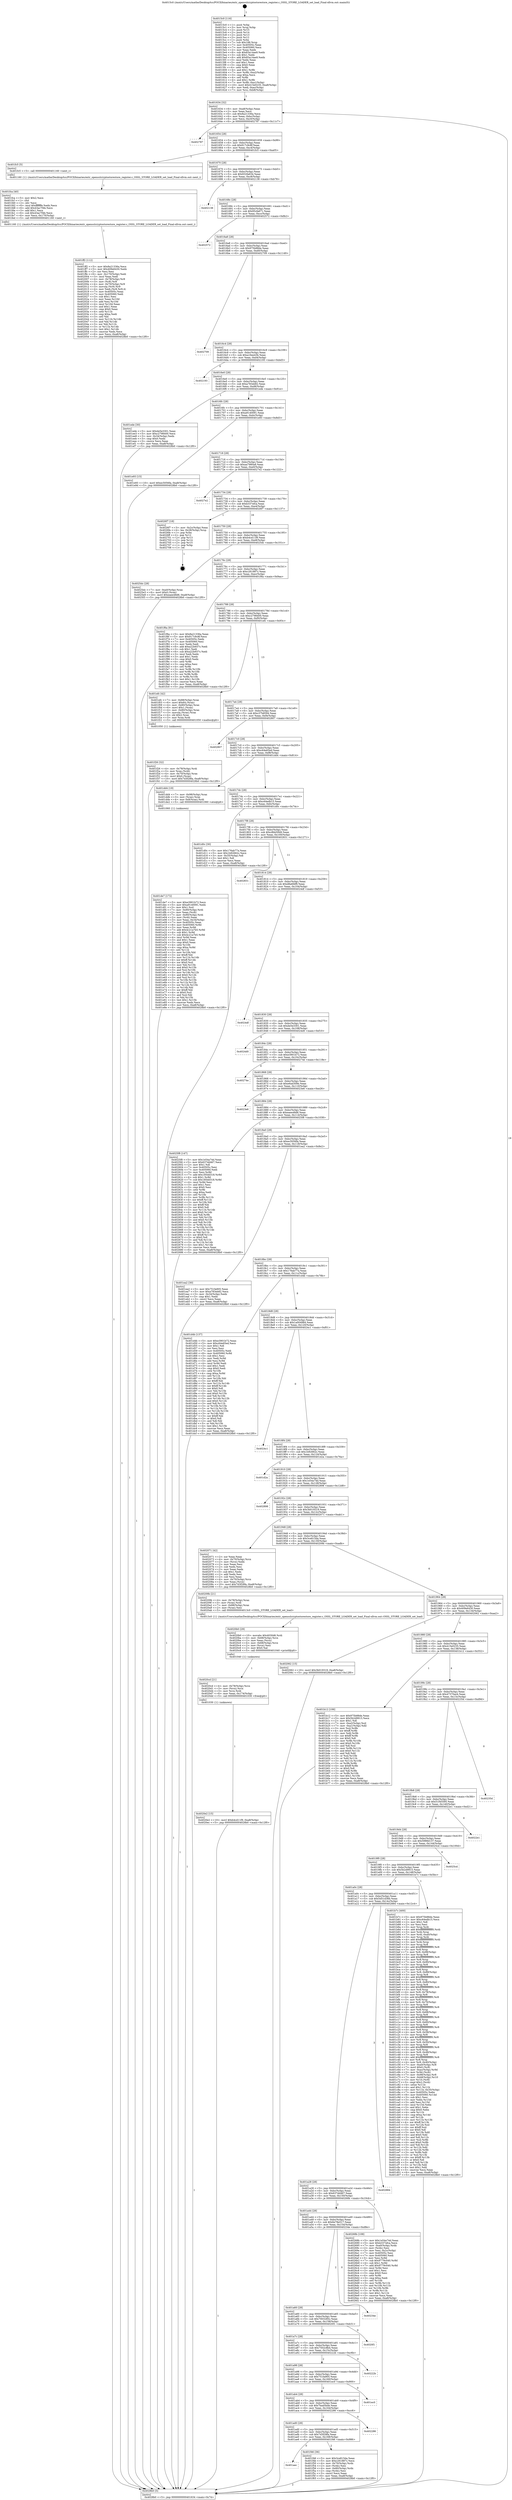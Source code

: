 digraph "0x4015c0" {
  label = "0x4015c0 (/mnt/c/Users/mathe/Desktop/tcc/POCII/binaries/extr_opensslcryptostorestore_register.c_OSSL_STORE_LOADER_set_load_Final-ollvm.out::main(0))"
  labelloc = "t"
  node[shape=record]

  Entry [label="",width=0.3,height=0.3,shape=circle,fillcolor=black,style=filled]
  "0x401634" [label="{
     0x401634 [32]\l
     | [instrs]\l
     &nbsp;&nbsp;0x401634 \<+6\>: mov -0xa8(%rbp),%eax\l
     &nbsp;&nbsp;0x40163a \<+2\>: mov %eax,%ecx\l
     &nbsp;&nbsp;0x40163c \<+6\>: sub $0x8a21336a,%ecx\l
     &nbsp;&nbsp;0x401642 \<+6\>: mov %eax,-0xbc(%rbp)\l
     &nbsp;&nbsp;0x401648 \<+6\>: mov %ecx,-0xc0(%rbp)\l
     &nbsp;&nbsp;0x40164e \<+6\>: je 0000000000402787 \<main+0x11c7\>\l
  }"]
  "0x402787" [label="{
     0x402787\l
  }", style=dashed]
  "0x401654" [label="{
     0x401654 [28]\l
     | [instrs]\l
     &nbsp;&nbsp;0x401654 \<+5\>: jmp 0000000000401659 \<main+0x99\>\l
     &nbsp;&nbsp;0x401659 \<+6\>: mov -0xbc(%rbp),%eax\l
     &nbsp;&nbsp;0x40165f \<+5\>: sub $0x917c9c8f,%eax\l
     &nbsp;&nbsp;0x401664 \<+6\>: mov %eax,-0xc4(%rbp)\l
     &nbsp;&nbsp;0x40166a \<+6\>: je 0000000000401fc5 \<main+0xa05\>\l
  }"]
  Exit [label="",width=0.3,height=0.3,shape=circle,fillcolor=black,style=filled,peripheries=2]
  "0x401fc5" [label="{
     0x401fc5 [5]\l
     | [instrs]\l
     &nbsp;&nbsp;0x401fc5 \<+5\>: call 0000000000401160 \<next_i\>\l
     | [calls]\l
     &nbsp;&nbsp;0x401160 \{1\} (/mnt/c/Users/mathe/Desktop/tcc/POCII/binaries/extr_opensslcryptostorestore_register.c_OSSL_STORE_LOADER_set_load_Final-ollvm.out::next_i)\l
  }"]
  "0x401670" [label="{
     0x401670 [28]\l
     | [instrs]\l
     &nbsp;&nbsp;0x401670 \<+5\>: jmp 0000000000401675 \<main+0xb5\>\l
     &nbsp;&nbsp;0x401675 \<+6\>: mov -0xbc(%rbp),%eax\l
     &nbsp;&nbsp;0x40167b \<+5\>: sub $0x932fa634,%eax\l
     &nbsp;&nbsp;0x401680 \<+6\>: mov %eax,-0xc8(%rbp)\l
     &nbsp;&nbsp;0x401686 \<+6\>: je 0000000000402138 \<main+0xb78\>\l
  }"]
  "0x4020e2" [label="{
     0x4020e2 [15]\l
     | [instrs]\l
     &nbsp;&nbsp;0x4020e2 \<+10\>: movl $0xb4cd11f9,-0xa8(%rbp)\l
     &nbsp;&nbsp;0x4020ec \<+5\>: jmp 00000000004028b0 \<main+0x12f0\>\l
  }"]
  "0x402138" [label="{
     0x402138\l
  }", style=dashed]
  "0x40168c" [label="{
     0x40168c [28]\l
     | [instrs]\l
     &nbsp;&nbsp;0x40168c \<+5\>: jmp 0000000000401691 \<main+0xd1\>\l
     &nbsp;&nbsp;0x401691 \<+6\>: mov -0xbc(%rbp),%eax\l
     &nbsp;&nbsp;0x401697 \<+5\>: sub $0x95cfa671,%eax\l
     &nbsp;&nbsp;0x40169c \<+6\>: mov %eax,-0xcc(%rbp)\l
     &nbsp;&nbsp;0x4016a2 \<+6\>: je 0000000000402572 \<main+0xfb2\>\l
  }"]
  "0x4020cd" [label="{
     0x4020cd [21]\l
     | [instrs]\l
     &nbsp;&nbsp;0x4020cd \<+4\>: mov -0x78(%rbp),%rcx\l
     &nbsp;&nbsp;0x4020d1 \<+3\>: mov (%rcx),%rcx\l
     &nbsp;&nbsp;0x4020d4 \<+3\>: mov %rcx,%rdi\l
     &nbsp;&nbsp;0x4020d7 \<+6\>: mov %eax,-0x174(%rbp)\l
     &nbsp;&nbsp;0x4020dd \<+5\>: call 0000000000401030 \<free@plt\>\l
     | [calls]\l
     &nbsp;&nbsp;0x401030 \{1\} (unknown)\l
  }"]
  "0x402572" [label="{
     0x402572\l
  }", style=dashed]
  "0x4016a8" [label="{
     0x4016a8 [28]\l
     | [instrs]\l
     &nbsp;&nbsp;0x4016a8 \<+5\>: jmp 00000000004016ad \<main+0xed\>\l
     &nbsp;&nbsp;0x4016ad \<+6\>: mov -0xbc(%rbp),%eax\l
     &nbsp;&nbsp;0x4016b3 \<+5\>: sub $0x975b88de,%eax\l
     &nbsp;&nbsp;0x4016b8 \<+6\>: mov %eax,-0xd0(%rbp)\l
     &nbsp;&nbsp;0x4016be \<+6\>: je 0000000000402709 \<main+0x1149\>\l
  }"]
  "0x4020b0" [label="{
     0x4020b0 [29]\l
     | [instrs]\l
     &nbsp;&nbsp;0x4020b0 \<+10\>: movabs $0x4030d6,%rdi\l
     &nbsp;&nbsp;0x4020ba \<+4\>: mov -0x68(%rbp),%rcx\l
     &nbsp;&nbsp;0x4020be \<+2\>: mov %eax,(%rcx)\l
     &nbsp;&nbsp;0x4020c0 \<+4\>: mov -0x68(%rbp),%rcx\l
     &nbsp;&nbsp;0x4020c4 \<+2\>: mov (%rcx),%esi\l
     &nbsp;&nbsp;0x4020c6 \<+2\>: mov $0x0,%al\l
     &nbsp;&nbsp;0x4020c8 \<+5\>: call 0000000000401040 \<printf@plt\>\l
     | [calls]\l
     &nbsp;&nbsp;0x401040 \{1\} (unknown)\l
  }"]
  "0x402709" [label="{
     0x402709\l
  }", style=dashed]
  "0x4016c4" [label="{
     0x4016c4 [28]\l
     | [instrs]\l
     &nbsp;&nbsp;0x4016c4 \<+5\>: jmp 00000000004016c9 \<main+0x109\>\l
     &nbsp;&nbsp;0x4016c9 \<+6\>: mov -0xbc(%rbp),%eax\l
     &nbsp;&nbsp;0x4016cf \<+5\>: sub $0xa16ee43b,%eax\l
     &nbsp;&nbsp;0x4016d4 \<+6\>: mov %eax,-0xd4(%rbp)\l
     &nbsp;&nbsp;0x4016da \<+6\>: je 0000000000402193 \<main+0xbd3\>\l
  }"]
  "0x401ff2" [label="{
     0x401ff2 [112]\l
     | [instrs]\l
     &nbsp;&nbsp;0x401ff2 \<+5\>: mov $0x8a21336a,%ecx\l
     &nbsp;&nbsp;0x401ff7 \<+5\>: mov $0x409e6430,%edx\l
     &nbsp;&nbsp;0x401ffc \<+2\>: xor %esi,%esi\l
     &nbsp;&nbsp;0x401ffe \<+6\>: mov -0x170(%rbp),%edi\l
     &nbsp;&nbsp;0x402004 \<+3\>: imul %eax,%edi\l
     &nbsp;&nbsp;0x402007 \<+4\>: mov -0x78(%rbp),%r8\l
     &nbsp;&nbsp;0x40200b \<+3\>: mov (%r8),%r8\l
     &nbsp;&nbsp;0x40200e \<+4\>: mov -0x70(%rbp),%r9\l
     &nbsp;&nbsp;0x402012 \<+3\>: movslq (%r9),%r9\l
     &nbsp;&nbsp;0x402015 \<+4\>: mov %edi,(%r8,%r9,4)\l
     &nbsp;&nbsp;0x402019 \<+7\>: mov 0x40505c,%eax\l
     &nbsp;&nbsp;0x402020 \<+7\>: mov 0x405060,%edi\l
     &nbsp;&nbsp;0x402027 \<+3\>: sub $0x1,%esi\l
     &nbsp;&nbsp;0x40202a \<+3\>: mov %eax,%r10d\l
     &nbsp;&nbsp;0x40202d \<+3\>: add %esi,%r10d\l
     &nbsp;&nbsp;0x402030 \<+4\>: imul %r10d,%eax\l
     &nbsp;&nbsp;0x402034 \<+3\>: and $0x1,%eax\l
     &nbsp;&nbsp;0x402037 \<+3\>: cmp $0x0,%eax\l
     &nbsp;&nbsp;0x40203a \<+4\>: sete %r11b\l
     &nbsp;&nbsp;0x40203e \<+3\>: cmp $0xa,%edi\l
     &nbsp;&nbsp;0x402041 \<+3\>: setl %bl\l
     &nbsp;&nbsp;0x402044 \<+3\>: mov %r11b,%r14b\l
     &nbsp;&nbsp;0x402047 \<+3\>: and %bl,%r14b\l
     &nbsp;&nbsp;0x40204a \<+3\>: xor %bl,%r11b\l
     &nbsp;&nbsp;0x40204d \<+3\>: or %r11b,%r14b\l
     &nbsp;&nbsp;0x402050 \<+4\>: test $0x1,%r14b\l
     &nbsp;&nbsp;0x402054 \<+3\>: cmovne %edx,%ecx\l
     &nbsp;&nbsp;0x402057 \<+6\>: mov %ecx,-0xa8(%rbp)\l
     &nbsp;&nbsp;0x40205d \<+5\>: jmp 00000000004028b0 \<main+0x12f0\>\l
  }"]
  "0x402193" [label="{
     0x402193\l
  }", style=dashed]
  "0x4016e0" [label="{
     0x4016e0 [28]\l
     | [instrs]\l
     &nbsp;&nbsp;0x4016e0 \<+5\>: jmp 00000000004016e5 \<main+0x125\>\l
     &nbsp;&nbsp;0x4016e5 \<+6\>: mov -0xbc(%rbp),%eax\l
     &nbsp;&nbsp;0x4016eb \<+5\>: sub $0xa783eb82,%eax\l
     &nbsp;&nbsp;0x4016f0 \<+6\>: mov %eax,-0xd8(%rbp)\l
     &nbsp;&nbsp;0x4016f6 \<+6\>: je 0000000000401ede \<main+0x91e\>\l
  }"]
  "0x401fca" [label="{
     0x401fca [40]\l
     | [instrs]\l
     &nbsp;&nbsp;0x401fca \<+5\>: mov $0x2,%ecx\l
     &nbsp;&nbsp;0x401fcf \<+1\>: cltd\l
     &nbsp;&nbsp;0x401fd0 \<+2\>: idiv %ecx\l
     &nbsp;&nbsp;0x401fd2 \<+6\>: imul $0xfffffffe,%edx,%ecx\l
     &nbsp;&nbsp;0x401fd8 \<+6\>: add $0x43ac7f4b,%ecx\l
     &nbsp;&nbsp;0x401fde \<+3\>: add $0x1,%ecx\l
     &nbsp;&nbsp;0x401fe1 \<+6\>: sub $0x43ac7f4b,%ecx\l
     &nbsp;&nbsp;0x401fe7 \<+6\>: mov %ecx,-0x170(%rbp)\l
     &nbsp;&nbsp;0x401fed \<+5\>: call 0000000000401160 \<next_i\>\l
     | [calls]\l
     &nbsp;&nbsp;0x401160 \{1\} (/mnt/c/Users/mathe/Desktop/tcc/POCII/binaries/extr_opensslcryptostorestore_register.c_OSSL_STORE_LOADER_set_load_Final-ollvm.out::next_i)\l
  }"]
  "0x401ede" [label="{
     0x401ede [30]\l
     | [instrs]\l
     &nbsp;&nbsp;0x401ede \<+5\>: mov $0xde5e3301,%eax\l
     &nbsp;&nbsp;0x401ee3 \<+5\>: mov $0xc2798400,%ecx\l
     &nbsp;&nbsp;0x401ee8 \<+3\>: mov -0x34(%rbp),%edx\l
     &nbsp;&nbsp;0x401eeb \<+3\>: cmp $0x0,%edx\l
     &nbsp;&nbsp;0x401eee \<+3\>: cmove %ecx,%eax\l
     &nbsp;&nbsp;0x401ef1 \<+6\>: mov %eax,-0xa8(%rbp)\l
     &nbsp;&nbsp;0x401ef7 \<+5\>: jmp 00000000004028b0 \<main+0x12f0\>\l
  }"]
  "0x4016fc" [label="{
     0x4016fc [28]\l
     | [instrs]\l
     &nbsp;&nbsp;0x4016fc \<+5\>: jmp 0000000000401701 \<main+0x141\>\l
     &nbsp;&nbsp;0x401701 \<+6\>: mov -0xbc(%rbp),%eax\l
     &nbsp;&nbsp;0x401707 \<+5\>: sub $0xa9140091,%eax\l
     &nbsp;&nbsp;0x40170c \<+6\>: mov %eax,-0xdc(%rbp)\l
     &nbsp;&nbsp;0x401712 \<+6\>: je 0000000000401e93 \<main+0x8d3\>\l
  }"]
  "0x401aec" [label="{
     0x401aec\l
  }", style=dashed]
  "0x401e93" [label="{
     0x401e93 [15]\l
     | [instrs]\l
     &nbsp;&nbsp;0x401e93 \<+10\>: movl $0xec5056fa,-0xa8(%rbp)\l
     &nbsp;&nbsp;0x401e9d \<+5\>: jmp 00000000004028b0 \<main+0x12f0\>\l
  }"]
  "0x401718" [label="{
     0x401718 [28]\l
     | [instrs]\l
     &nbsp;&nbsp;0x401718 \<+5\>: jmp 000000000040171d \<main+0x15d\>\l
     &nbsp;&nbsp;0x40171d \<+6\>: mov -0xbc(%rbp),%eax\l
     &nbsp;&nbsp;0x401723 \<+5\>: sub $0xaa7980a8,%eax\l
     &nbsp;&nbsp;0x401728 \<+6\>: mov %eax,-0xe0(%rbp)\l
     &nbsp;&nbsp;0x40172e \<+6\>: je 00000000004027e2 \<main+0x1222\>\l
  }"]
  "0x401f46" [label="{
     0x401f46 [36]\l
     | [instrs]\l
     &nbsp;&nbsp;0x401f46 \<+5\>: mov $0x3ce815da,%eax\l
     &nbsp;&nbsp;0x401f4b \<+5\>: mov $0xc261887c,%ecx\l
     &nbsp;&nbsp;0x401f50 \<+4\>: mov -0x70(%rbp),%rdx\l
     &nbsp;&nbsp;0x401f54 \<+2\>: mov (%rdx),%esi\l
     &nbsp;&nbsp;0x401f56 \<+4\>: mov -0x80(%rbp),%rdx\l
     &nbsp;&nbsp;0x401f5a \<+2\>: cmp (%rdx),%esi\l
     &nbsp;&nbsp;0x401f5c \<+3\>: cmovl %ecx,%eax\l
     &nbsp;&nbsp;0x401f5f \<+6\>: mov %eax,-0xa8(%rbp)\l
     &nbsp;&nbsp;0x401f65 \<+5\>: jmp 00000000004028b0 \<main+0x12f0\>\l
  }"]
  "0x4027e2" [label="{
     0x4027e2\l
  }", style=dashed]
  "0x401734" [label="{
     0x401734 [28]\l
     | [instrs]\l
     &nbsp;&nbsp;0x401734 \<+5\>: jmp 0000000000401739 \<main+0x179\>\l
     &nbsp;&nbsp;0x401739 \<+6\>: mov -0xbc(%rbp),%eax\l
     &nbsp;&nbsp;0x40173f \<+5\>: sub $0xb337efca,%eax\l
     &nbsp;&nbsp;0x401744 \<+6\>: mov %eax,-0xe4(%rbp)\l
     &nbsp;&nbsp;0x40174a \<+6\>: je 00000000004026f7 \<main+0x1137\>\l
  }"]
  "0x401ad0" [label="{
     0x401ad0 [28]\l
     | [instrs]\l
     &nbsp;&nbsp;0x401ad0 \<+5\>: jmp 0000000000401ad5 \<main+0x515\>\l
     &nbsp;&nbsp;0x401ad5 \<+6\>: mov -0xbc(%rbp),%eax\l
     &nbsp;&nbsp;0x401adb \<+5\>: sub $0x7d3f28fa,%eax\l
     &nbsp;&nbsp;0x401ae0 \<+6\>: mov %eax,-0x168(%rbp)\l
     &nbsp;&nbsp;0x401ae6 \<+6\>: je 0000000000401f46 \<main+0x986\>\l
  }"]
  "0x4026f7" [label="{
     0x4026f7 [18]\l
     | [instrs]\l
     &nbsp;&nbsp;0x4026f7 \<+3\>: mov -0x2c(%rbp),%eax\l
     &nbsp;&nbsp;0x4026fa \<+4\>: lea -0x28(%rbp),%rsp\l
     &nbsp;&nbsp;0x4026fe \<+1\>: pop %rbx\l
     &nbsp;&nbsp;0x4026ff \<+2\>: pop %r12\l
     &nbsp;&nbsp;0x402701 \<+2\>: pop %r13\l
     &nbsp;&nbsp;0x402703 \<+2\>: pop %r14\l
     &nbsp;&nbsp;0x402705 \<+2\>: pop %r15\l
     &nbsp;&nbsp;0x402707 \<+1\>: pop %rbp\l
     &nbsp;&nbsp;0x402708 \<+1\>: ret\l
  }"]
  "0x401750" [label="{
     0x401750 [28]\l
     | [instrs]\l
     &nbsp;&nbsp;0x401750 \<+5\>: jmp 0000000000401755 \<main+0x195\>\l
     &nbsp;&nbsp;0x401755 \<+6\>: mov -0xbc(%rbp),%eax\l
     &nbsp;&nbsp;0x40175b \<+5\>: sub $0xb4cd11f9,%eax\l
     &nbsp;&nbsp;0x401760 \<+6\>: mov %eax,-0xe8(%rbp)\l
     &nbsp;&nbsp;0x401766 \<+6\>: je 00000000004025dc \<main+0x101c\>\l
  }"]
  "0x402286" [label="{
     0x402286\l
  }", style=dashed]
  "0x4025dc" [label="{
     0x4025dc [28]\l
     | [instrs]\l
     &nbsp;&nbsp;0x4025dc \<+7\>: mov -0xa0(%rbp),%rax\l
     &nbsp;&nbsp;0x4025e3 \<+6\>: movl $0x0,(%rax)\l
     &nbsp;&nbsp;0x4025e9 \<+10\>: movl $0xeaee48d6,-0xa8(%rbp)\l
     &nbsp;&nbsp;0x4025f3 \<+5\>: jmp 00000000004028b0 \<main+0x12f0\>\l
  }"]
  "0x40176c" [label="{
     0x40176c [28]\l
     | [instrs]\l
     &nbsp;&nbsp;0x40176c \<+5\>: jmp 0000000000401771 \<main+0x1b1\>\l
     &nbsp;&nbsp;0x401771 \<+6\>: mov -0xbc(%rbp),%eax\l
     &nbsp;&nbsp;0x401777 \<+5\>: sub $0xc261887c,%eax\l
     &nbsp;&nbsp;0x40177c \<+6\>: mov %eax,-0xec(%rbp)\l
     &nbsp;&nbsp;0x401782 \<+6\>: je 0000000000401f6a \<main+0x9aa\>\l
  }"]
  "0x401ab4" [label="{
     0x401ab4 [28]\l
     | [instrs]\l
     &nbsp;&nbsp;0x401ab4 \<+5\>: jmp 0000000000401ab9 \<main+0x4f9\>\l
     &nbsp;&nbsp;0x401ab9 \<+6\>: mov -0xbc(%rbp),%eax\l
     &nbsp;&nbsp;0x401abf \<+5\>: sub $0x7bad5bde,%eax\l
     &nbsp;&nbsp;0x401ac4 \<+6\>: mov %eax,-0x164(%rbp)\l
     &nbsp;&nbsp;0x401aca \<+6\>: je 0000000000402286 \<main+0xcc6\>\l
  }"]
  "0x401f6a" [label="{
     0x401f6a [91]\l
     | [instrs]\l
     &nbsp;&nbsp;0x401f6a \<+5\>: mov $0x8a21336a,%eax\l
     &nbsp;&nbsp;0x401f6f \<+5\>: mov $0x917c9c8f,%ecx\l
     &nbsp;&nbsp;0x401f74 \<+7\>: mov 0x40505c,%edx\l
     &nbsp;&nbsp;0x401f7b \<+7\>: mov 0x405060,%esi\l
     &nbsp;&nbsp;0x401f82 \<+2\>: mov %edx,%edi\l
     &nbsp;&nbsp;0x401f84 \<+6\>: add $0xa22b937c,%edi\l
     &nbsp;&nbsp;0x401f8a \<+3\>: sub $0x1,%edi\l
     &nbsp;&nbsp;0x401f8d \<+6\>: sub $0xa22b937c,%edi\l
     &nbsp;&nbsp;0x401f93 \<+3\>: imul %edi,%edx\l
     &nbsp;&nbsp;0x401f96 \<+3\>: and $0x1,%edx\l
     &nbsp;&nbsp;0x401f99 \<+3\>: cmp $0x0,%edx\l
     &nbsp;&nbsp;0x401f9c \<+4\>: sete %r8b\l
     &nbsp;&nbsp;0x401fa0 \<+3\>: cmp $0xa,%esi\l
     &nbsp;&nbsp;0x401fa3 \<+4\>: setl %r9b\l
     &nbsp;&nbsp;0x401fa7 \<+3\>: mov %r8b,%r10b\l
     &nbsp;&nbsp;0x401faa \<+3\>: and %r9b,%r10b\l
     &nbsp;&nbsp;0x401fad \<+3\>: xor %r9b,%r8b\l
     &nbsp;&nbsp;0x401fb0 \<+3\>: or %r8b,%r10b\l
     &nbsp;&nbsp;0x401fb3 \<+4\>: test $0x1,%r10b\l
     &nbsp;&nbsp;0x401fb7 \<+3\>: cmovne %ecx,%eax\l
     &nbsp;&nbsp;0x401fba \<+6\>: mov %eax,-0xa8(%rbp)\l
     &nbsp;&nbsp;0x401fc0 \<+5\>: jmp 00000000004028b0 \<main+0x12f0\>\l
  }"]
  "0x401788" [label="{
     0x401788 [28]\l
     | [instrs]\l
     &nbsp;&nbsp;0x401788 \<+5\>: jmp 000000000040178d \<main+0x1cd\>\l
     &nbsp;&nbsp;0x40178d \<+6\>: mov -0xbc(%rbp),%eax\l
     &nbsp;&nbsp;0x401793 \<+5\>: sub $0xc2798400,%eax\l
     &nbsp;&nbsp;0x401798 \<+6\>: mov %eax,-0xf0(%rbp)\l
     &nbsp;&nbsp;0x40179e \<+6\>: je 0000000000401efc \<main+0x93c\>\l
  }"]
  "0x401ec0" [label="{
     0x401ec0\l
  }", style=dashed]
  "0x401efc" [label="{
     0x401efc [42]\l
     | [instrs]\l
     &nbsp;&nbsp;0x401efc \<+7\>: mov -0x88(%rbp),%rax\l
     &nbsp;&nbsp;0x401f03 \<+6\>: movl $0x64,(%rax)\l
     &nbsp;&nbsp;0x401f09 \<+4\>: mov -0x80(%rbp),%rax\l
     &nbsp;&nbsp;0x401f0d \<+6\>: movl $0x1,(%rax)\l
     &nbsp;&nbsp;0x401f13 \<+4\>: mov -0x80(%rbp),%rax\l
     &nbsp;&nbsp;0x401f17 \<+3\>: movslq (%rax),%rax\l
     &nbsp;&nbsp;0x401f1a \<+4\>: shl $0x2,%rax\l
     &nbsp;&nbsp;0x401f1e \<+3\>: mov %rax,%rdi\l
     &nbsp;&nbsp;0x401f21 \<+5\>: call 0000000000401050 \<malloc@plt\>\l
     | [calls]\l
     &nbsp;&nbsp;0x401050 \{1\} (unknown)\l
  }"]
  "0x4017a4" [label="{
     0x4017a4 [28]\l
     | [instrs]\l
     &nbsp;&nbsp;0x4017a4 \<+5\>: jmp 00000000004017a9 \<main+0x1e9\>\l
     &nbsp;&nbsp;0x4017a9 \<+6\>: mov -0xbc(%rbp),%eax\l
     &nbsp;&nbsp;0x4017af \<+5\>: sub $0xc37b8594,%eax\l
     &nbsp;&nbsp;0x4017b4 \<+6\>: mov %eax,-0xf4(%rbp)\l
     &nbsp;&nbsp;0x4017ba \<+6\>: je 0000000000402807 \<main+0x1247\>\l
  }"]
  "0x401a98" [label="{
     0x401a98 [28]\l
     | [instrs]\l
     &nbsp;&nbsp;0x401a98 \<+5\>: jmp 0000000000401a9d \<main+0x4dd\>\l
     &nbsp;&nbsp;0x401a9d \<+6\>: mov -0xbc(%rbp),%eax\l
     &nbsp;&nbsp;0x401aa3 \<+5\>: sub $0x751fa905,%eax\l
     &nbsp;&nbsp;0x401aa8 \<+6\>: mov %eax,-0x160(%rbp)\l
     &nbsp;&nbsp;0x401aae \<+6\>: je 0000000000401ec0 \<main+0x900\>\l
  }"]
  "0x402807" [label="{
     0x402807\l
  }", style=dashed]
  "0x4017c0" [label="{
     0x4017c0 [28]\l
     | [instrs]\l
     &nbsp;&nbsp;0x4017c0 \<+5\>: jmp 00000000004017c5 \<main+0x205\>\l
     &nbsp;&nbsp;0x4017c5 \<+6\>: mov -0xbc(%rbp),%eax\l
     &nbsp;&nbsp;0x4017cb \<+5\>: sub $0xc64e65ed,%eax\l
     &nbsp;&nbsp;0x4017d0 \<+6\>: mov %eax,-0xf8(%rbp)\l
     &nbsp;&nbsp;0x4017d6 \<+6\>: je 0000000000401dd4 \<main+0x814\>\l
  }"]
  "0x40222b" [label="{
     0x40222b\l
  }", style=dashed]
  "0x401dd4" [label="{
     0x401dd4 [19]\l
     | [instrs]\l
     &nbsp;&nbsp;0x401dd4 \<+7\>: mov -0x98(%rbp),%rax\l
     &nbsp;&nbsp;0x401ddb \<+3\>: mov (%rax),%rax\l
     &nbsp;&nbsp;0x401dde \<+4\>: mov 0x8(%rax),%rdi\l
     &nbsp;&nbsp;0x401de2 \<+5\>: call 0000000000401060 \<atoi@plt\>\l
     | [calls]\l
     &nbsp;&nbsp;0x401060 \{1\} (unknown)\l
  }"]
  "0x4017dc" [label="{
     0x4017dc [28]\l
     | [instrs]\l
     &nbsp;&nbsp;0x4017dc \<+5\>: jmp 00000000004017e1 \<main+0x221\>\l
     &nbsp;&nbsp;0x4017e1 \<+6\>: mov -0xbc(%rbp),%eax\l
     &nbsp;&nbsp;0x4017e7 \<+5\>: sub $0xc64edb15,%eax\l
     &nbsp;&nbsp;0x4017ec \<+6\>: mov %eax,-0xfc(%rbp)\l
     &nbsp;&nbsp;0x4017f2 \<+6\>: je 0000000000401d0c \<main+0x74c\>\l
  }"]
  "0x401a7c" [label="{
     0x401a7c [28]\l
     | [instrs]\l
     &nbsp;&nbsp;0x401a7c \<+5\>: jmp 0000000000401a81 \<main+0x4c1\>\l
     &nbsp;&nbsp;0x401a81 \<+6\>: mov -0xbc(%rbp),%eax\l
     &nbsp;&nbsp;0x401a87 \<+5\>: sub $0x7502c8b4,%eax\l
     &nbsp;&nbsp;0x401a8c \<+6\>: mov %eax,-0x15c(%rbp)\l
     &nbsp;&nbsp;0x401a92 \<+6\>: je 000000000040222b \<main+0xc6b\>\l
  }"]
  "0x401d0c" [label="{
     0x401d0c [30]\l
     | [instrs]\l
     &nbsp;&nbsp;0x401d0c \<+5\>: mov $0x176ab77a,%eax\l
     &nbsp;&nbsp;0x401d11 \<+5\>: mov $0x1b92662c,%ecx\l
     &nbsp;&nbsp;0x401d16 \<+3\>: mov -0x35(%rbp),%dl\l
     &nbsp;&nbsp;0x401d19 \<+3\>: test $0x1,%dl\l
     &nbsp;&nbsp;0x401d1c \<+3\>: cmovne %ecx,%eax\l
     &nbsp;&nbsp;0x401d1f \<+6\>: mov %eax,-0xa8(%rbp)\l
     &nbsp;&nbsp;0x401d25 \<+5\>: jmp 00000000004028b0 \<main+0x12f0\>\l
  }"]
  "0x4017f8" [label="{
     0x4017f8 [28]\l
     | [instrs]\l
     &nbsp;&nbsp;0x4017f8 \<+5\>: jmp 00000000004017fd \<main+0x23d\>\l
     &nbsp;&nbsp;0x4017fd \<+6\>: mov -0xbc(%rbp),%eax\l
     &nbsp;&nbsp;0x401803 \<+5\>: sub $0xc8bb5949,%eax\l
     &nbsp;&nbsp;0x401808 \<+6\>: mov %eax,-0x100(%rbp)\l
     &nbsp;&nbsp;0x40180e \<+6\>: je 0000000000402831 \<main+0x1271\>\l
  }"]
  "0x4020f1" [label="{
     0x4020f1\l
  }", style=dashed]
  "0x402831" [label="{
     0x402831\l
  }", style=dashed]
  "0x401814" [label="{
     0x401814 [28]\l
     | [instrs]\l
     &nbsp;&nbsp;0x401814 \<+5\>: jmp 0000000000401819 \<main+0x259\>\l
     &nbsp;&nbsp;0x401819 \<+6\>: mov -0xbc(%rbp),%eax\l
     &nbsp;&nbsp;0x40181f \<+5\>: sub $0xd8a6fdf9,%eax\l
     &nbsp;&nbsp;0x401824 \<+6\>: mov %eax,-0x104(%rbp)\l
     &nbsp;&nbsp;0x40182a \<+6\>: je 00000000004024df \<main+0xf1f\>\l
  }"]
  "0x401a60" [label="{
     0x401a60 [28]\l
     | [instrs]\l
     &nbsp;&nbsp;0x401a60 \<+5\>: jmp 0000000000401a65 \<main+0x4a5\>\l
     &nbsp;&nbsp;0x401a65 \<+6\>: mov -0xbc(%rbp),%eax\l
     &nbsp;&nbsp;0x401a6b \<+5\>: sub $0x7003285c,%eax\l
     &nbsp;&nbsp;0x401a70 \<+6\>: mov %eax,-0x158(%rbp)\l
     &nbsp;&nbsp;0x401a76 \<+6\>: je 00000000004020f1 \<main+0xb31\>\l
  }"]
  "0x4024df" [label="{
     0x4024df\l
  }", style=dashed]
  "0x401830" [label="{
     0x401830 [28]\l
     | [instrs]\l
     &nbsp;&nbsp;0x401830 \<+5\>: jmp 0000000000401835 \<main+0x275\>\l
     &nbsp;&nbsp;0x401835 \<+6\>: mov -0xbc(%rbp),%eax\l
     &nbsp;&nbsp;0x40183b \<+5\>: sub $0xde5e3301,%eax\l
     &nbsp;&nbsp;0x401840 \<+6\>: mov %eax,-0x108(%rbp)\l
     &nbsp;&nbsp;0x401846 \<+6\>: je 00000000004024d0 \<main+0xf10\>\l
  }"]
  "0x40234e" [label="{
     0x40234e\l
  }", style=dashed]
  "0x4024d0" [label="{
     0x4024d0\l
  }", style=dashed]
  "0x40184c" [label="{
     0x40184c [28]\l
     | [instrs]\l
     &nbsp;&nbsp;0x40184c \<+5\>: jmp 0000000000401851 \<main+0x291\>\l
     &nbsp;&nbsp;0x401851 \<+6\>: mov -0xbc(%rbp),%eax\l
     &nbsp;&nbsp;0x401857 \<+5\>: sub $0xe3901b72,%eax\l
     &nbsp;&nbsp;0x40185c \<+6\>: mov %eax,-0x10c(%rbp)\l
     &nbsp;&nbsp;0x401862 \<+6\>: je 000000000040274e \<main+0x118e\>\l
  }"]
  "0x401a44" [label="{
     0x401a44 [28]\l
     | [instrs]\l
     &nbsp;&nbsp;0x401a44 \<+5\>: jmp 0000000000401a49 \<main+0x489\>\l
     &nbsp;&nbsp;0x401a49 \<+6\>: mov -0xbc(%rbp),%eax\l
     &nbsp;&nbsp;0x401a4f \<+5\>: sub $0x6e78e517,%eax\l
     &nbsp;&nbsp;0x401a54 \<+6\>: mov %eax,-0x154(%rbp)\l
     &nbsp;&nbsp;0x401a5a \<+6\>: je 000000000040234e \<main+0xd8e\>\l
  }"]
  "0x40274e" [label="{
     0x40274e\l
  }", style=dashed]
  "0x401868" [label="{
     0x401868 [28]\l
     | [instrs]\l
     &nbsp;&nbsp;0x401868 \<+5\>: jmp 000000000040186d \<main+0x2ad\>\l
     &nbsp;&nbsp;0x40186d \<+6\>: mov -0xbc(%rbp),%eax\l
     &nbsp;&nbsp;0x401873 \<+5\>: sub $0xe6ad309e,%eax\l
     &nbsp;&nbsp;0x401878 \<+6\>: mov %eax,-0x110(%rbp)\l
     &nbsp;&nbsp;0x40187e \<+6\>: je 00000000004023e6 \<main+0xe26\>\l
  }"]
  "0x40268b" [label="{
     0x40268b [108]\l
     | [instrs]\l
     &nbsp;&nbsp;0x40268b \<+5\>: mov $0x1e54a74d,%eax\l
     &nbsp;&nbsp;0x402690 \<+5\>: mov $0xb337efca,%ecx\l
     &nbsp;&nbsp;0x402695 \<+7\>: mov -0xa0(%rbp),%rdx\l
     &nbsp;&nbsp;0x40269c \<+2\>: mov (%rdx),%esi\l
     &nbsp;&nbsp;0x40269e \<+3\>: mov %esi,-0x2c(%rbp)\l
     &nbsp;&nbsp;0x4026a1 \<+7\>: mov 0x40505c,%esi\l
     &nbsp;&nbsp;0x4026a8 \<+7\>: mov 0x405060,%edi\l
     &nbsp;&nbsp;0x4026af \<+3\>: mov %esi,%r8d\l
     &nbsp;&nbsp;0x4026b2 \<+7\>: sub $0x9779c040,%r8d\l
     &nbsp;&nbsp;0x4026b9 \<+4\>: sub $0x1,%r8d\l
     &nbsp;&nbsp;0x4026bd \<+7\>: add $0x9779c040,%r8d\l
     &nbsp;&nbsp;0x4026c4 \<+4\>: imul %r8d,%esi\l
     &nbsp;&nbsp;0x4026c8 \<+3\>: and $0x1,%esi\l
     &nbsp;&nbsp;0x4026cb \<+3\>: cmp $0x0,%esi\l
     &nbsp;&nbsp;0x4026ce \<+4\>: sete %r9b\l
     &nbsp;&nbsp;0x4026d2 \<+3\>: cmp $0xa,%edi\l
     &nbsp;&nbsp;0x4026d5 \<+4\>: setl %r10b\l
     &nbsp;&nbsp;0x4026d9 \<+3\>: mov %r9b,%r11b\l
     &nbsp;&nbsp;0x4026dc \<+3\>: and %r10b,%r11b\l
     &nbsp;&nbsp;0x4026df \<+3\>: xor %r10b,%r9b\l
     &nbsp;&nbsp;0x4026e2 \<+3\>: or %r9b,%r11b\l
     &nbsp;&nbsp;0x4026e5 \<+4\>: test $0x1,%r11b\l
     &nbsp;&nbsp;0x4026e9 \<+3\>: cmovne %ecx,%eax\l
     &nbsp;&nbsp;0x4026ec \<+6\>: mov %eax,-0xa8(%rbp)\l
     &nbsp;&nbsp;0x4026f2 \<+5\>: jmp 00000000004028b0 \<main+0x12f0\>\l
  }"]
  "0x4023e6" [label="{
     0x4023e6\l
  }", style=dashed]
  "0x401884" [label="{
     0x401884 [28]\l
     | [instrs]\l
     &nbsp;&nbsp;0x401884 \<+5\>: jmp 0000000000401889 \<main+0x2c9\>\l
     &nbsp;&nbsp;0x401889 \<+6\>: mov -0xbc(%rbp),%eax\l
     &nbsp;&nbsp;0x40188f \<+5\>: sub $0xeaee48d6,%eax\l
     &nbsp;&nbsp;0x401894 \<+6\>: mov %eax,-0x114(%rbp)\l
     &nbsp;&nbsp;0x40189a \<+6\>: je 00000000004025f8 \<main+0x1038\>\l
  }"]
  "0x401a28" [label="{
     0x401a28 [28]\l
     | [instrs]\l
     &nbsp;&nbsp;0x401a28 \<+5\>: jmp 0000000000401a2d \<main+0x46d\>\l
     &nbsp;&nbsp;0x401a2d \<+6\>: mov -0xbc(%rbp),%eax\l
     &nbsp;&nbsp;0x401a33 \<+5\>: sub $0x637dd467,%eax\l
     &nbsp;&nbsp;0x401a38 \<+6\>: mov %eax,-0x150(%rbp)\l
     &nbsp;&nbsp;0x401a3e \<+6\>: je 000000000040268b \<main+0x10cb\>\l
  }"]
  "0x4025f8" [label="{
     0x4025f8 [147]\l
     | [instrs]\l
     &nbsp;&nbsp;0x4025f8 \<+5\>: mov $0x1e54a74d,%eax\l
     &nbsp;&nbsp;0x4025fd \<+5\>: mov $0x637dd467,%ecx\l
     &nbsp;&nbsp;0x402602 \<+2\>: mov $0x1,%dl\l
     &nbsp;&nbsp;0x402604 \<+7\>: mov 0x40505c,%esi\l
     &nbsp;&nbsp;0x40260b \<+7\>: mov 0x405060,%edi\l
     &nbsp;&nbsp;0x402612 \<+3\>: mov %esi,%r8d\l
     &nbsp;&nbsp;0x402615 \<+7\>: add $0x185dd318,%r8d\l
     &nbsp;&nbsp;0x40261c \<+4\>: sub $0x1,%r8d\l
     &nbsp;&nbsp;0x402620 \<+7\>: sub $0x185dd318,%r8d\l
     &nbsp;&nbsp;0x402627 \<+4\>: imul %r8d,%esi\l
     &nbsp;&nbsp;0x40262b \<+3\>: and $0x1,%esi\l
     &nbsp;&nbsp;0x40262e \<+3\>: cmp $0x0,%esi\l
     &nbsp;&nbsp;0x402631 \<+4\>: sete %r9b\l
     &nbsp;&nbsp;0x402635 \<+3\>: cmp $0xa,%edi\l
     &nbsp;&nbsp;0x402638 \<+4\>: setl %r10b\l
     &nbsp;&nbsp;0x40263c \<+3\>: mov %r9b,%r11b\l
     &nbsp;&nbsp;0x40263f \<+4\>: xor $0xff,%r11b\l
     &nbsp;&nbsp;0x402643 \<+3\>: mov %r10b,%bl\l
     &nbsp;&nbsp;0x402646 \<+3\>: xor $0xff,%bl\l
     &nbsp;&nbsp;0x402649 \<+3\>: xor $0x0,%dl\l
     &nbsp;&nbsp;0x40264c \<+3\>: mov %r11b,%r14b\l
     &nbsp;&nbsp;0x40264f \<+4\>: and $0x0,%r14b\l
     &nbsp;&nbsp;0x402653 \<+3\>: and %dl,%r9b\l
     &nbsp;&nbsp;0x402656 \<+3\>: mov %bl,%r15b\l
     &nbsp;&nbsp;0x402659 \<+4\>: and $0x0,%r15b\l
     &nbsp;&nbsp;0x40265d \<+3\>: and %dl,%r10b\l
     &nbsp;&nbsp;0x402660 \<+3\>: or %r9b,%r14b\l
     &nbsp;&nbsp;0x402663 \<+3\>: or %r10b,%r15b\l
     &nbsp;&nbsp;0x402666 \<+3\>: xor %r15b,%r14b\l
     &nbsp;&nbsp;0x402669 \<+3\>: or %bl,%r11b\l
     &nbsp;&nbsp;0x40266c \<+4\>: xor $0xff,%r11b\l
     &nbsp;&nbsp;0x402670 \<+3\>: or $0x0,%dl\l
     &nbsp;&nbsp;0x402673 \<+3\>: and %dl,%r11b\l
     &nbsp;&nbsp;0x402676 \<+3\>: or %r11b,%r14b\l
     &nbsp;&nbsp;0x402679 \<+4\>: test $0x1,%r14b\l
     &nbsp;&nbsp;0x40267d \<+3\>: cmovne %ecx,%eax\l
     &nbsp;&nbsp;0x402680 \<+6\>: mov %eax,-0xa8(%rbp)\l
     &nbsp;&nbsp;0x402686 \<+5\>: jmp 00000000004028b0 \<main+0x12f0\>\l
  }"]
  "0x4018a0" [label="{
     0x4018a0 [28]\l
     | [instrs]\l
     &nbsp;&nbsp;0x4018a0 \<+5\>: jmp 00000000004018a5 \<main+0x2e5\>\l
     &nbsp;&nbsp;0x4018a5 \<+6\>: mov -0xbc(%rbp),%eax\l
     &nbsp;&nbsp;0x4018ab \<+5\>: sub $0xec5056fa,%eax\l
     &nbsp;&nbsp;0x4018b0 \<+6\>: mov %eax,-0x118(%rbp)\l
     &nbsp;&nbsp;0x4018b6 \<+6\>: je 0000000000401ea2 \<main+0x8e2\>\l
  }"]
  "0x402884" [label="{
     0x402884\l
  }", style=dashed]
  "0x401ea2" [label="{
     0x401ea2 [30]\l
     | [instrs]\l
     &nbsp;&nbsp;0x401ea2 \<+5\>: mov $0x751fa905,%eax\l
     &nbsp;&nbsp;0x401ea7 \<+5\>: mov $0xa783eb82,%ecx\l
     &nbsp;&nbsp;0x401eac \<+3\>: mov -0x34(%rbp),%edx\l
     &nbsp;&nbsp;0x401eaf \<+3\>: cmp $0x1,%edx\l
     &nbsp;&nbsp;0x401eb2 \<+3\>: cmovl %ecx,%eax\l
     &nbsp;&nbsp;0x401eb5 \<+6\>: mov %eax,-0xa8(%rbp)\l
     &nbsp;&nbsp;0x401ebb \<+5\>: jmp 00000000004028b0 \<main+0x12f0\>\l
  }"]
  "0x4018bc" [label="{
     0x4018bc [28]\l
     | [instrs]\l
     &nbsp;&nbsp;0x4018bc \<+5\>: jmp 00000000004018c1 \<main+0x301\>\l
     &nbsp;&nbsp;0x4018c1 \<+6\>: mov -0xbc(%rbp),%eax\l
     &nbsp;&nbsp;0x4018c7 \<+5\>: sub $0x176ab77a,%eax\l
     &nbsp;&nbsp;0x4018cc \<+6\>: mov %eax,-0x11c(%rbp)\l
     &nbsp;&nbsp;0x4018d2 \<+6\>: je 0000000000401d4b \<main+0x78b\>\l
  }"]
  "0x401f26" [label="{
     0x401f26 [32]\l
     | [instrs]\l
     &nbsp;&nbsp;0x401f26 \<+4\>: mov -0x78(%rbp),%rdi\l
     &nbsp;&nbsp;0x401f2a \<+3\>: mov %rax,(%rdi)\l
     &nbsp;&nbsp;0x401f2d \<+4\>: mov -0x70(%rbp),%rax\l
     &nbsp;&nbsp;0x401f31 \<+6\>: movl $0x0,(%rax)\l
     &nbsp;&nbsp;0x401f37 \<+10\>: movl $0x7d3f28fa,-0xa8(%rbp)\l
     &nbsp;&nbsp;0x401f41 \<+5\>: jmp 00000000004028b0 \<main+0x12f0\>\l
  }"]
  "0x401d4b" [label="{
     0x401d4b [137]\l
     | [instrs]\l
     &nbsp;&nbsp;0x401d4b \<+5\>: mov $0xe3901b72,%eax\l
     &nbsp;&nbsp;0x401d50 \<+5\>: mov $0xc64e65ed,%ecx\l
     &nbsp;&nbsp;0x401d55 \<+2\>: mov $0x1,%dl\l
     &nbsp;&nbsp;0x401d57 \<+2\>: xor %esi,%esi\l
     &nbsp;&nbsp;0x401d59 \<+7\>: mov 0x40505c,%edi\l
     &nbsp;&nbsp;0x401d60 \<+8\>: mov 0x405060,%r8d\l
     &nbsp;&nbsp;0x401d68 \<+3\>: sub $0x1,%esi\l
     &nbsp;&nbsp;0x401d6b \<+3\>: mov %edi,%r9d\l
     &nbsp;&nbsp;0x401d6e \<+3\>: add %esi,%r9d\l
     &nbsp;&nbsp;0x401d71 \<+4\>: imul %r9d,%edi\l
     &nbsp;&nbsp;0x401d75 \<+3\>: and $0x1,%edi\l
     &nbsp;&nbsp;0x401d78 \<+3\>: cmp $0x0,%edi\l
     &nbsp;&nbsp;0x401d7b \<+4\>: sete %r10b\l
     &nbsp;&nbsp;0x401d7f \<+4\>: cmp $0xa,%r8d\l
     &nbsp;&nbsp;0x401d83 \<+4\>: setl %r11b\l
     &nbsp;&nbsp;0x401d87 \<+3\>: mov %r10b,%bl\l
     &nbsp;&nbsp;0x401d8a \<+3\>: xor $0xff,%bl\l
     &nbsp;&nbsp;0x401d8d \<+3\>: mov %r11b,%r14b\l
     &nbsp;&nbsp;0x401d90 \<+4\>: xor $0xff,%r14b\l
     &nbsp;&nbsp;0x401d94 \<+3\>: xor $0x0,%dl\l
     &nbsp;&nbsp;0x401d97 \<+3\>: mov %bl,%r15b\l
     &nbsp;&nbsp;0x401d9a \<+4\>: and $0x0,%r15b\l
     &nbsp;&nbsp;0x401d9e \<+3\>: and %dl,%r10b\l
     &nbsp;&nbsp;0x401da1 \<+3\>: mov %r14b,%r12b\l
     &nbsp;&nbsp;0x401da4 \<+4\>: and $0x0,%r12b\l
     &nbsp;&nbsp;0x401da8 \<+3\>: and %dl,%r11b\l
     &nbsp;&nbsp;0x401dab \<+3\>: or %r10b,%r15b\l
     &nbsp;&nbsp;0x401dae \<+3\>: or %r11b,%r12b\l
     &nbsp;&nbsp;0x401db1 \<+3\>: xor %r12b,%r15b\l
     &nbsp;&nbsp;0x401db4 \<+3\>: or %r14b,%bl\l
     &nbsp;&nbsp;0x401db7 \<+3\>: xor $0xff,%bl\l
     &nbsp;&nbsp;0x401dba \<+3\>: or $0x0,%dl\l
     &nbsp;&nbsp;0x401dbd \<+2\>: and %dl,%bl\l
     &nbsp;&nbsp;0x401dbf \<+3\>: or %bl,%r15b\l
     &nbsp;&nbsp;0x401dc2 \<+4\>: test $0x1,%r15b\l
     &nbsp;&nbsp;0x401dc6 \<+3\>: cmovne %ecx,%eax\l
     &nbsp;&nbsp;0x401dc9 \<+6\>: mov %eax,-0xa8(%rbp)\l
     &nbsp;&nbsp;0x401dcf \<+5\>: jmp 00000000004028b0 \<main+0x12f0\>\l
  }"]
  "0x4018d8" [label="{
     0x4018d8 [28]\l
     | [instrs]\l
     &nbsp;&nbsp;0x4018d8 \<+5\>: jmp 00000000004018dd \<main+0x31d\>\l
     &nbsp;&nbsp;0x4018dd \<+6\>: mov -0xbc(%rbp),%eax\l
     &nbsp;&nbsp;0x4018e3 \<+5\>: sub $0x1a004984,%eax\l
     &nbsp;&nbsp;0x4018e8 \<+6\>: mov %eax,-0x120(%rbp)\l
     &nbsp;&nbsp;0x4018ee \<+6\>: je 00000000004024c1 \<main+0xf01\>\l
  }"]
  "0x401de7" [label="{
     0x401de7 [172]\l
     | [instrs]\l
     &nbsp;&nbsp;0x401de7 \<+5\>: mov $0xe3901b72,%ecx\l
     &nbsp;&nbsp;0x401dec \<+5\>: mov $0xa9140091,%edx\l
     &nbsp;&nbsp;0x401df1 \<+3\>: mov $0x1,%sil\l
     &nbsp;&nbsp;0x401df4 \<+7\>: mov -0x90(%rbp),%rdi\l
     &nbsp;&nbsp;0x401dfb \<+2\>: mov %eax,(%rdi)\l
     &nbsp;&nbsp;0x401dfd \<+7\>: mov -0x90(%rbp),%rdi\l
     &nbsp;&nbsp;0x401e04 \<+2\>: mov (%rdi),%eax\l
     &nbsp;&nbsp;0x401e06 \<+3\>: mov %eax,-0x34(%rbp)\l
     &nbsp;&nbsp;0x401e09 \<+7\>: mov 0x40505c,%eax\l
     &nbsp;&nbsp;0x401e10 \<+8\>: mov 0x405060,%r8d\l
     &nbsp;&nbsp;0x401e18 \<+3\>: mov %eax,%r9d\l
     &nbsp;&nbsp;0x401e1b \<+7\>: add $0x4c21a7b5,%r9d\l
     &nbsp;&nbsp;0x401e22 \<+4\>: sub $0x1,%r9d\l
     &nbsp;&nbsp;0x401e26 \<+7\>: sub $0x4c21a7b5,%r9d\l
     &nbsp;&nbsp;0x401e2d \<+4\>: imul %r9d,%eax\l
     &nbsp;&nbsp;0x401e31 \<+3\>: and $0x1,%eax\l
     &nbsp;&nbsp;0x401e34 \<+3\>: cmp $0x0,%eax\l
     &nbsp;&nbsp;0x401e37 \<+4\>: sete %r10b\l
     &nbsp;&nbsp;0x401e3b \<+4\>: cmp $0xa,%r8d\l
     &nbsp;&nbsp;0x401e3f \<+4\>: setl %r11b\l
     &nbsp;&nbsp;0x401e43 \<+3\>: mov %r10b,%bl\l
     &nbsp;&nbsp;0x401e46 \<+3\>: xor $0xff,%bl\l
     &nbsp;&nbsp;0x401e49 \<+3\>: mov %r11b,%r14b\l
     &nbsp;&nbsp;0x401e4c \<+4\>: xor $0xff,%r14b\l
     &nbsp;&nbsp;0x401e50 \<+4\>: xor $0x0,%sil\l
     &nbsp;&nbsp;0x401e54 \<+3\>: mov %bl,%r15b\l
     &nbsp;&nbsp;0x401e57 \<+4\>: and $0x0,%r15b\l
     &nbsp;&nbsp;0x401e5b \<+3\>: and %sil,%r10b\l
     &nbsp;&nbsp;0x401e5e \<+3\>: mov %r14b,%r12b\l
     &nbsp;&nbsp;0x401e61 \<+4\>: and $0x0,%r12b\l
     &nbsp;&nbsp;0x401e65 \<+3\>: and %sil,%r11b\l
     &nbsp;&nbsp;0x401e68 \<+3\>: or %r10b,%r15b\l
     &nbsp;&nbsp;0x401e6b \<+3\>: or %r11b,%r12b\l
     &nbsp;&nbsp;0x401e6e \<+3\>: xor %r12b,%r15b\l
     &nbsp;&nbsp;0x401e71 \<+3\>: or %r14b,%bl\l
     &nbsp;&nbsp;0x401e74 \<+3\>: xor $0xff,%bl\l
     &nbsp;&nbsp;0x401e77 \<+4\>: or $0x0,%sil\l
     &nbsp;&nbsp;0x401e7b \<+3\>: and %sil,%bl\l
     &nbsp;&nbsp;0x401e7e \<+3\>: or %bl,%r15b\l
     &nbsp;&nbsp;0x401e81 \<+4\>: test $0x1,%r15b\l
     &nbsp;&nbsp;0x401e85 \<+3\>: cmovne %edx,%ecx\l
     &nbsp;&nbsp;0x401e88 \<+6\>: mov %ecx,-0xa8(%rbp)\l
     &nbsp;&nbsp;0x401e8e \<+5\>: jmp 00000000004028b0 \<main+0x12f0\>\l
  }"]
  "0x4024c1" [label="{
     0x4024c1\l
  }", style=dashed]
  "0x4018f4" [label="{
     0x4018f4 [28]\l
     | [instrs]\l
     &nbsp;&nbsp;0x4018f4 \<+5\>: jmp 00000000004018f9 \<main+0x339\>\l
     &nbsp;&nbsp;0x4018f9 \<+6\>: mov -0xbc(%rbp),%eax\l
     &nbsp;&nbsp;0x4018ff \<+5\>: sub $0x1b92662c,%eax\l
     &nbsp;&nbsp;0x401904 \<+6\>: mov %eax,-0x124(%rbp)\l
     &nbsp;&nbsp;0x40190a \<+6\>: je 0000000000401d2a \<main+0x76a\>\l
  }"]
  "0x401a0c" [label="{
     0x401a0c [28]\l
     | [instrs]\l
     &nbsp;&nbsp;0x401a0c \<+5\>: jmp 0000000000401a11 \<main+0x451\>\l
     &nbsp;&nbsp;0x401a11 \<+6\>: mov -0xbc(%rbp),%eax\l
     &nbsp;&nbsp;0x401a17 \<+5\>: sub $0x5d51d36b,%eax\l
     &nbsp;&nbsp;0x401a1c \<+6\>: mov %eax,-0x14c(%rbp)\l
     &nbsp;&nbsp;0x401a22 \<+6\>: je 0000000000402884 \<main+0x12c4\>\l
  }"]
  "0x401d2a" [label="{
     0x401d2a\l
  }", style=dashed]
  "0x401910" [label="{
     0x401910 [28]\l
     | [instrs]\l
     &nbsp;&nbsp;0x401910 \<+5\>: jmp 0000000000401915 \<main+0x355\>\l
     &nbsp;&nbsp;0x401915 \<+6\>: mov -0xbc(%rbp),%eax\l
     &nbsp;&nbsp;0x40191b \<+5\>: sub $0x1e54a74d,%eax\l
     &nbsp;&nbsp;0x401920 \<+6\>: mov %eax,-0x128(%rbp)\l
     &nbsp;&nbsp;0x401926 \<+6\>: je 0000000000402898 \<main+0x12d8\>\l
  }"]
  "0x401b7c" [label="{
     0x401b7c [400]\l
     | [instrs]\l
     &nbsp;&nbsp;0x401b7c \<+5\>: mov $0x975b88de,%eax\l
     &nbsp;&nbsp;0x401b81 \<+5\>: mov $0xc64edb15,%ecx\l
     &nbsp;&nbsp;0x401b86 \<+2\>: mov $0x1,%dl\l
     &nbsp;&nbsp;0x401b88 \<+2\>: xor %esi,%esi\l
     &nbsp;&nbsp;0x401b8a \<+3\>: mov %rsp,%rdi\l
     &nbsp;&nbsp;0x401b8d \<+4\>: add $0xfffffffffffffff0,%rdi\l
     &nbsp;&nbsp;0x401b91 \<+3\>: mov %rdi,%rsp\l
     &nbsp;&nbsp;0x401b94 \<+7\>: mov %rdi,-0xa0(%rbp)\l
     &nbsp;&nbsp;0x401b9b \<+3\>: mov %rsp,%rdi\l
     &nbsp;&nbsp;0x401b9e \<+4\>: add $0xfffffffffffffff0,%rdi\l
     &nbsp;&nbsp;0x401ba2 \<+3\>: mov %rdi,%rsp\l
     &nbsp;&nbsp;0x401ba5 \<+3\>: mov %rsp,%r8\l
     &nbsp;&nbsp;0x401ba8 \<+4\>: add $0xfffffffffffffff0,%r8\l
     &nbsp;&nbsp;0x401bac \<+3\>: mov %r8,%rsp\l
     &nbsp;&nbsp;0x401baf \<+7\>: mov %r8,-0x98(%rbp)\l
     &nbsp;&nbsp;0x401bb6 \<+3\>: mov %rsp,%r8\l
     &nbsp;&nbsp;0x401bb9 \<+4\>: add $0xfffffffffffffff0,%r8\l
     &nbsp;&nbsp;0x401bbd \<+3\>: mov %r8,%rsp\l
     &nbsp;&nbsp;0x401bc0 \<+7\>: mov %r8,-0x90(%rbp)\l
     &nbsp;&nbsp;0x401bc7 \<+3\>: mov %rsp,%r8\l
     &nbsp;&nbsp;0x401bca \<+4\>: add $0xfffffffffffffff0,%r8\l
     &nbsp;&nbsp;0x401bce \<+3\>: mov %r8,%rsp\l
     &nbsp;&nbsp;0x401bd1 \<+7\>: mov %r8,-0x88(%rbp)\l
     &nbsp;&nbsp;0x401bd8 \<+3\>: mov %rsp,%r8\l
     &nbsp;&nbsp;0x401bdb \<+4\>: add $0xfffffffffffffff0,%r8\l
     &nbsp;&nbsp;0x401bdf \<+3\>: mov %r8,%rsp\l
     &nbsp;&nbsp;0x401be2 \<+4\>: mov %r8,-0x80(%rbp)\l
     &nbsp;&nbsp;0x401be6 \<+3\>: mov %rsp,%r8\l
     &nbsp;&nbsp;0x401be9 \<+4\>: add $0xfffffffffffffff0,%r8\l
     &nbsp;&nbsp;0x401bed \<+3\>: mov %r8,%rsp\l
     &nbsp;&nbsp;0x401bf0 \<+4\>: mov %r8,-0x78(%rbp)\l
     &nbsp;&nbsp;0x401bf4 \<+3\>: mov %rsp,%r8\l
     &nbsp;&nbsp;0x401bf7 \<+4\>: add $0xfffffffffffffff0,%r8\l
     &nbsp;&nbsp;0x401bfb \<+3\>: mov %r8,%rsp\l
     &nbsp;&nbsp;0x401bfe \<+4\>: mov %r8,-0x70(%rbp)\l
     &nbsp;&nbsp;0x401c02 \<+3\>: mov %rsp,%r8\l
     &nbsp;&nbsp;0x401c05 \<+4\>: add $0xfffffffffffffff0,%r8\l
     &nbsp;&nbsp;0x401c09 \<+3\>: mov %r8,%rsp\l
     &nbsp;&nbsp;0x401c0c \<+4\>: mov %r8,-0x68(%rbp)\l
     &nbsp;&nbsp;0x401c10 \<+3\>: mov %rsp,%r8\l
     &nbsp;&nbsp;0x401c13 \<+4\>: add $0xfffffffffffffff0,%r8\l
     &nbsp;&nbsp;0x401c17 \<+3\>: mov %r8,%rsp\l
     &nbsp;&nbsp;0x401c1a \<+4\>: mov %r8,-0x60(%rbp)\l
     &nbsp;&nbsp;0x401c1e \<+3\>: mov %rsp,%r8\l
     &nbsp;&nbsp;0x401c21 \<+4\>: add $0xfffffffffffffff0,%r8\l
     &nbsp;&nbsp;0x401c25 \<+3\>: mov %r8,%rsp\l
     &nbsp;&nbsp;0x401c28 \<+4\>: mov %r8,-0x58(%rbp)\l
     &nbsp;&nbsp;0x401c2c \<+3\>: mov %rsp,%r8\l
     &nbsp;&nbsp;0x401c2f \<+4\>: add $0xfffffffffffffff0,%r8\l
     &nbsp;&nbsp;0x401c33 \<+3\>: mov %r8,%rsp\l
     &nbsp;&nbsp;0x401c36 \<+4\>: mov %r8,-0x50(%rbp)\l
     &nbsp;&nbsp;0x401c3a \<+3\>: mov %rsp,%r8\l
     &nbsp;&nbsp;0x401c3d \<+4\>: add $0xfffffffffffffff0,%r8\l
     &nbsp;&nbsp;0x401c41 \<+3\>: mov %r8,%rsp\l
     &nbsp;&nbsp;0x401c44 \<+4\>: mov %r8,-0x48(%rbp)\l
     &nbsp;&nbsp;0x401c48 \<+3\>: mov %rsp,%r8\l
     &nbsp;&nbsp;0x401c4b \<+4\>: add $0xfffffffffffffff0,%r8\l
     &nbsp;&nbsp;0x401c4f \<+3\>: mov %r8,%rsp\l
     &nbsp;&nbsp;0x401c52 \<+4\>: mov %r8,-0x40(%rbp)\l
     &nbsp;&nbsp;0x401c56 \<+7\>: mov -0xa0(%rbp),%r8\l
     &nbsp;&nbsp;0x401c5d \<+7\>: movl $0x0,(%r8)\l
     &nbsp;&nbsp;0x401c64 \<+7\>: mov -0xac(%rbp),%r9d\l
     &nbsp;&nbsp;0x401c6b \<+3\>: mov %r9d,(%rdi)\l
     &nbsp;&nbsp;0x401c6e \<+7\>: mov -0x98(%rbp),%r8\l
     &nbsp;&nbsp;0x401c75 \<+7\>: mov -0xb8(%rbp),%r10\l
     &nbsp;&nbsp;0x401c7c \<+3\>: mov %r10,(%r8)\l
     &nbsp;&nbsp;0x401c7f \<+3\>: cmpl $0x2,(%rdi)\l
     &nbsp;&nbsp;0x401c82 \<+4\>: setne %r11b\l
     &nbsp;&nbsp;0x401c86 \<+4\>: and $0x1,%r11b\l
     &nbsp;&nbsp;0x401c8a \<+4\>: mov %r11b,-0x35(%rbp)\l
     &nbsp;&nbsp;0x401c8e \<+7\>: mov 0x40505c,%ebx\l
     &nbsp;&nbsp;0x401c95 \<+8\>: mov 0x405060,%r14d\l
     &nbsp;&nbsp;0x401c9d \<+3\>: sub $0x1,%esi\l
     &nbsp;&nbsp;0x401ca0 \<+3\>: mov %ebx,%r15d\l
     &nbsp;&nbsp;0x401ca3 \<+3\>: add %esi,%r15d\l
     &nbsp;&nbsp;0x401ca6 \<+4\>: imul %r15d,%ebx\l
     &nbsp;&nbsp;0x401caa \<+3\>: and $0x1,%ebx\l
     &nbsp;&nbsp;0x401cad \<+3\>: cmp $0x0,%ebx\l
     &nbsp;&nbsp;0x401cb0 \<+4\>: sete %r11b\l
     &nbsp;&nbsp;0x401cb4 \<+4\>: cmp $0xa,%r14d\l
     &nbsp;&nbsp;0x401cb8 \<+4\>: setl %r12b\l
     &nbsp;&nbsp;0x401cbc \<+3\>: mov %r11b,%r13b\l
     &nbsp;&nbsp;0x401cbf \<+4\>: xor $0xff,%r13b\l
     &nbsp;&nbsp;0x401cc3 \<+3\>: mov %r12b,%sil\l
     &nbsp;&nbsp;0x401cc6 \<+4\>: xor $0xff,%sil\l
     &nbsp;&nbsp;0x401cca \<+3\>: xor $0x0,%dl\l
     &nbsp;&nbsp;0x401ccd \<+3\>: mov %r13b,%dil\l
     &nbsp;&nbsp;0x401cd0 \<+4\>: and $0x0,%dil\l
     &nbsp;&nbsp;0x401cd4 \<+3\>: and %dl,%r11b\l
     &nbsp;&nbsp;0x401cd7 \<+3\>: mov %sil,%r8b\l
     &nbsp;&nbsp;0x401cda \<+4\>: and $0x0,%r8b\l
     &nbsp;&nbsp;0x401cde \<+3\>: and %dl,%r12b\l
     &nbsp;&nbsp;0x401ce1 \<+3\>: or %r11b,%dil\l
     &nbsp;&nbsp;0x401ce4 \<+3\>: or %r12b,%r8b\l
     &nbsp;&nbsp;0x401ce7 \<+3\>: xor %r8b,%dil\l
     &nbsp;&nbsp;0x401cea \<+3\>: or %sil,%r13b\l
     &nbsp;&nbsp;0x401ced \<+4\>: xor $0xff,%r13b\l
     &nbsp;&nbsp;0x401cf1 \<+3\>: or $0x0,%dl\l
     &nbsp;&nbsp;0x401cf4 \<+3\>: and %dl,%r13b\l
     &nbsp;&nbsp;0x401cf7 \<+3\>: or %r13b,%dil\l
     &nbsp;&nbsp;0x401cfa \<+4\>: test $0x1,%dil\l
     &nbsp;&nbsp;0x401cfe \<+3\>: cmovne %ecx,%eax\l
     &nbsp;&nbsp;0x401d01 \<+6\>: mov %eax,-0xa8(%rbp)\l
     &nbsp;&nbsp;0x401d07 \<+5\>: jmp 00000000004028b0 \<main+0x12f0\>\l
  }"]
  "0x402898" [label="{
     0x402898\l
  }", style=dashed]
  "0x40192c" [label="{
     0x40192c [28]\l
     | [instrs]\l
     &nbsp;&nbsp;0x40192c \<+5\>: jmp 0000000000401931 \<main+0x371\>\l
     &nbsp;&nbsp;0x401931 \<+6\>: mov -0xbc(%rbp),%eax\l
     &nbsp;&nbsp;0x401937 \<+5\>: sub $0x3b019319,%eax\l
     &nbsp;&nbsp;0x40193c \<+6\>: mov %eax,-0x12c(%rbp)\l
     &nbsp;&nbsp;0x401942 \<+6\>: je 0000000000402071 \<main+0xab1\>\l
  }"]
  "0x4019f0" [label="{
     0x4019f0 [28]\l
     | [instrs]\l
     &nbsp;&nbsp;0x4019f0 \<+5\>: jmp 00000000004019f5 \<main+0x435\>\l
     &nbsp;&nbsp;0x4019f5 \<+6\>: mov -0xbc(%rbp),%eax\l
     &nbsp;&nbsp;0x4019fb \<+5\>: sub $0x5b2d9915,%eax\l
     &nbsp;&nbsp;0x401a00 \<+6\>: mov %eax,-0x148(%rbp)\l
     &nbsp;&nbsp;0x401a06 \<+6\>: je 0000000000401b7c \<main+0x5bc\>\l
  }"]
  "0x402071" [label="{
     0x402071 [42]\l
     | [instrs]\l
     &nbsp;&nbsp;0x402071 \<+2\>: xor %eax,%eax\l
     &nbsp;&nbsp;0x402073 \<+4\>: mov -0x70(%rbp),%rcx\l
     &nbsp;&nbsp;0x402077 \<+2\>: mov (%rcx),%edx\l
     &nbsp;&nbsp;0x402079 \<+2\>: mov %eax,%esi\l
     &nbsp;&nbsp;0x40207b \<+2\>: sub %edx,%esi\l
     &nbsp;&nbsp;0x40207d \<+2\>: mov %eax,%edx\l
     &nbsp;&nbsp;0x40207f \<+3\>: sub $0x1,%edx\l
     &nbsp;&nbsp;0x402082 \<+2\>: add %edx,%esi\l
     &nbsp;&nbsp;0x402084 \<+2\>: sub %esi,%eax\l
     &nbsp;&nbsp;0x402086 \<+4\>: mov -0x70(%rbp),%rcx\l
     &nbsp;&nbsp;0x40208a \<+2\>: mov %eax,(%rcx)\l
     &nbsp;&nbsp;0x40208c \<+10\>: movl $0x7d3f28fa,-0xa8(%rbp)\l
     &nbsp;&nbsp;0x402096 \<+5\>: jmp 00000000004028b0 \<main+0x12f0\>\l
  }"]
  "0x401948" [label="{
     0x401948 [28]\l
     | [instrs]\l
     &nbsp;&nbsp;0x401948 \<+5\>: jmp 000000000040194d \<main+0x38d\>\l
     &nbsp;&nbsp;0x40194d \<+6\>: mov -0xbc(%rbp),%eax\l
     &nbsp;&nbsp;0x401953 \<+5\>: sub $0x3ce815da,%eax\l
     &nbsp;&nbsp;0x401958 \<+6\>: mov %eax,-0x130(%rbp)\l
     &nbsp;&nbsp;0x40195e \<+6\>: je 000000000040209b \<main+0xadb\>\l
  }"]
  "0x4025cd" [label="{
     0x4025cd\l
  }", style=dashed]
  "0x40209b" [label="{
     0x40209b [21]\l
     | [instrs]\l
     &nbsp;&nbsp;0x40209b \<+4\>: mov -0x78(%rbp),%rax\l
     &nbsp;&nbsp;0x40209f \<+3\>: mov (%rax),%rdi\l
     &nbsp;&nbsp;0x4020a2 \<+7\>: mov -0x88(%rbp),%rax\l
     &nbsp;&nbsp;0x4020a9 \<+2\>: mov (%rax),%esi\l
     &nbsp;&nbsp;0x4020ab \<+5\>: call 00000000004013c0 \<OSSL_STORE_LOADER_set_load\>\l
     | [calls]\l
     &nbsp;&nbsp;0x4013c0 \{1\} (/mnt/c/Users/mathe/Desktop/tcc/POCII/binaries/extr_opensslcryptostorestore_register.c_OSSL_STORE_LOADER_set_load_Final-ollvm.out::OSSL_STORE_LOADER_set_load)\l
  }"]
  "0x401964" [label="{
     0x401964 [28]\l
     | [instrs]\l
     &nbsp;&nbsp;0x401964 \<+5\>: jmp 0000000000401969 \<main+0x3a9\>\l
     &nbsp;&nbsp;0x401969 \<+6\>: mov -0xbc(%rbp),%eax\l
     &nbsp;&nbsp;0x40196f \<+5\>: sub $0x409e6430,%eax\l
     &nbsp;&nbsp;0x401974 \<+6\>: mov %eax,-0x134(%rbp)\l
     &nbsp;&nbsp;0x40197a \<+6\>: je 0000000000402062 \<main+0xaa2\>\l
  }"]
  "0x4019d4" [label="{
     0x4019d4 [28]\l
     | [instrs]\l
     &nbsp;&nbsp;0x4019d4 \<+5\>: jmp 00000000004019d9 \<main+0x419\>\l
     &nbsp;&nbsp;0x4019d9 \<+6\>: mov -0xbc(%rbp),%eax\l
     &nbsp;&nbsp;0x4019df \<+5\>: sub $0x5988d137,%eax\l
     &nbsp;&nbsp;0x4019e4 \<+6\>: mov %eax,-0x144(%rbp)\l
     &nbsp;&nbsp;0x4019ea \<+6\>: je 00000000004025cd \<main+0x100d\>\l
  }"]
  "0x402062" [label="{
     0x402062 [15]\l
     | [instrs]\l
     &nbsp;&nbsp;0x402062 \<+10\>: movl $0x3b019319,-0xa8(%rbp)\l
     &nbsp;&nbsp;0x40206c \<+5\>: jmp 00000000004028b0 \<main+0x12f0\>\l
  }"]
  "0x401980" [label="{
     0x401980 [28]\l
     | [instrs]\l
     &nbsp;&nbsp;0x401980 \<+5\>: jmp 0000000000401985 \<main+0x3c5\>\l
     &nbsp;&nbsp;0x401985 \<+6\>: mov -0xbc(%rbp),%eax\l
     &nbsp;&nbsp;0x40198b \<+5\>: sub $0x415e0235,%eax\l
     &nbsp;&nbsp;0x401990 \<+6\>: mov %eax,-0x138(%rbp)\l
     &nbsp;&nbsp;0x401996 \<+6\>: je 0000000000401b12 \<main+0x552\>\l
  }"]
  "0x4022e1" [label="{
     0x4022e1\l
  }", style=dashed]
  "0x401b12" [label="{
     0x401b12 [106]\l
     | [instrs]\l
     &nbsp;&nbsp;0x401b12 \<+5\>: mov $0x975b88de,%eax\l
     &nbsp;&nbsp;0x401b17 \<+5\>: mov $0x5b2d9915,%ecx\l
     &nbsp;&nbsp;0x401b1c \<+2\>: mov $0x1,%dl\l
     &nbsp;&nbsp;0x401b1e \<+7\>: mov -0xa2(%rbp),%sil\l
     &nbsp;&nbsp;0x401b25 \<+7\>: mov -0xa1(%rbp),%dil\l
     &nbsp;&nbsp;0x401b2c \<+3\>: mov %sil,%r8b\l
     &nbsp;&nbsp;0x401b2f \<+4\>: xor $0xff,%r8b\l
     &nbsp;&nbsp;0x401b33 \<+3\>: mov %dil,%r9b\l
     &nbsp;&nbsp;0x401b36 \<+4\>: xor $0xff,%r9b\l
     &nbsp;&nbsp;0x401b3a \<+3\>: xor $0x0,%dl\l
     &nbsp;&nbsp;0x401b3d \<+3\>: mov %r8b,%r10b\l
     &nbsp;&nbsp;0x401b40 \<+4\>: and $0x0,%r10b\l
     &nbsp;&nbsp;0x401b44 \<+3\>: and %dl,%sil\l
     &nbsp;&nbsp;0x401b47 \<+3\>: mov %r9b,%r11b\l
     &nbsp;&nbsp;0x401b4a \<+4\>: and $0x0,%r11b\l
     &nbsp;&nbsp;0x401b4e \<+3\>: and %dl,%dil\l
     &nbsp;&nbsp;0x401b51 \<+3\>: or %sil,%r10b\l
     &nbsp;&nbsp;0x401b54 \<+3\>: or %dil,%r11b\l
     &nbsp;&nbsp;0x401b57 \<+3\>: xor %r11b,%r10b\l
     &nbsp;&nbsp;0x401b5a \<+3\>: or %r9b,%r8b\l
     &nbsp;&nbsp;0x401b5d \<+4\>: xor $0xff,%r8b\l
     &nbsp;&nbsp;0x401b61 \<+3\>: or $0x0,%dl\l
     &nbsp;&nbsp;0x401b64 \<+3\>: and %dl,%r8b\l
     &nbsp;&nbsp;0x401b67 \<+3\>: or %r8b,%r10b\l
     &nbsp;&nbsp;0x401b6a \<+4\>: test $0x1,%r10b\l
     &nbsp;&nbsp;0x401b6e \<+3\>: cmovne %ecx,%eax\l
     &nbsp;&nbsp;0x401b71 \<+6\>: mov %eax,-0xa8(%rbp)\l
     &nbsp;&nbsp;0x401b77 \<+5\>: jmp 00000000004028b0 \<main+0x12f0\>\l
  }"]
  "0x40199c" [label="{
     0x40199c [28]\l
     | [instrs]\l
     &nbsp;&nbsp;0x40199c \<+5\>: jmp 00000000004019a1 \<main+0x3e1\>\l
     &nbsp;&nbsp;0x4019a1 \<+6\>: mov -0xbc(%rbp),%eax\l
     &nbsp;&nbsp;0x4019a7 \<+5\>: sub $0x47370acb,%eax\l
     &nbsp;&nbsp;0x4019ac \<+6\>: mov %eax,-0x13c(%rbp)\l
     &nbsp;&nbsp;0x4019b2 \<+6\>: je 000000000040235d \<main+0xd9d\>\l
  }"]
  "0x4028b0" [label="{
     0x4028b0 [5]\l
     | [instrs]\l
     &nbsp;&nbsp;0x4028b0 \<+5\>: jmp 0000000000401634 \<main+0x74\>\l
  }"]
  "0x4015c0" [label="{
     0x4015c0 [116]\l
     | [instrs]\l
     &nbsp;&nbsp;0x4015c0 \<+1\>: push %rbp\l
     &nbsp;&nbsp;0x4015c1 \<+3\>: mov %rsp,%rbp\l
     &nbsp;&nbsp;0x4015c4 \<+2\>: push %r15\l
     &nbsp;&nbsp;0x4015c6 \<+2\>: push %r14\l
     &nbsp;&nbsp;0x4015c8 \<+2\>: push %r13\l
     &nbsp;&nbsp;0x4015ca \<+2\>: push %r12\l
     &nbsp;&nbsp;0x4015cc \<+1\>: push %rbx\l
     &nbsp;&nbsp;0x4015cd \<+7\>: sub $0x188,%rsp\l
     &nbsp;&nbsp;0x4015d4 \<+7\>: mov 0x40505c,%eax\l
     &nbsp;&nbsp;0x4015db \<+7\>: mov 0x405060,%ecx\l
     &nbsp;&nbsp;0x4015e2 \<+2\>: mov %eax,%edx\l
     &nbsp;&nbsp;0x4015e4 \<+6\>: sub $0x83a14ae9,%edx\l
     &nbsp;&nbsp;0x4015ea \<+3\>: sub $0x1,%edx\l
     &nbsp;&nbsp;0x4015ed \<+6\>: add $0x83a14ae9,%edx\l
     &nbsp;&nbsp;0x4015f3 \<+3\>: imul %edx,%eax\l
     &nbsp;&nbsp;0x4015f6 \<+3\>: and $0x1,%eax\l
     &nbsp;&nbsp;0x4015f9 \<+3\>: cmp $0x0,%eax\l
     &nbsp;&nbsp;0x4015fc \<+4\>: sete %r8b\l
     &nbsp;&nbsp;0x401600 \<+4\>: and $0x1,%r8b\l
     &nbsp;&nbsp;0x401604 \<+7\>: mov %r8b,-0xa2(%rbp)\l
     &nbsp;&nbsp;0x40160b \<+3\>: cmp $0xa,%ecx\l
     &nbsp;&nbsp;0x40160e \<+4\>: setl %r8b\l
     &nbsp;&nbsp;0x401612 \<+4\>: and $0x1,%r8b\l
     &nbsp;&nbsp;0x401616 \<+7\>: mov %r8b,-0xa1(%rbp)\l
     &nbsp;&nbsp;0x40161d \<+10\>: movl $0x415e0235,-0xa8(%rbp)\l
     &nbsp;&nbsp;0x401627 \<+6\>: mov %edi,-0xac(%rbp)\l
     &nbsp;&nbsp;0x40162d \<+7\>: mov %rsi,-0xb8(%rbp)\l
  }"]
  "0x4019b8" [label="{
     0x4019b8 [28]\l
     | [instrs]\l
     &nbsp;&nbsp;0x4019b8 \<+5\>: jmp 00000000004019bd \<main+0x3fd\>\l
     &nbsp;&nbsp;0x4019bd \<+6\>: mov -0xbc(%rbp),%eax\l
     &nbsp;&nbsp;0x4019c3 \<+5\>: sub $0x51f45595,%eax\l
     &nbsp;&nbsp;0x4019c8 \<+6\>: mov %eax,-0x140(%rbp)\l
     &nbsp;&nbsp;0x4019ce \<+6\>: je 00000000004022e1 \<main+0xd21\>\l
  }"]
  "0x40235d" [label="{
     0x40235d\l
  }", style=dashed]
  Entry -> "0x4015c0" [label=" 1"]
  "0x401634" -> "0x402787" [label=" 0"]
  "0x401634" -> "0x401654" [label=" 20"]
  "0x4026f7" -> Exit [label=" 1"]
  "0x401654" -> "0x401fc5" [label=" 1"]
  "0x401654" -> "0x401670" [label=" 19"]
  "0x40268b" -> "0x4028b0" [label=" 1"]
  "0x401670" -> "0x402138" [label=" 0"]
  "0x401670" -> "0x40168c" [label=" 19"]
  "0x4025f8" -> "0x4028b0" [label=" 1"]
  "0x40168c" -> "0x402572" [label=" 0"]
  "0x40168c" -> "0x4016a8" [label=" 19"]
  "0x4025dc" -> "0x4028b0" [label=" 1"]
  "0x4016a8" -> "0x402709" [label=" 0"]
  "0x4016a8" -> "0x4016c4" [label=" 19"]
  "0x4020e2" -> "0x4028b0" [label=" 1"]
  "0x4016c4" -> "0x402193" [label=" 0"]
  "0x4016c4" -> "0x4016e0" [label=" 19"]
  "0x4020cd" -> "0x4020e2" [label=" 1"]
  "0x4016e0" -> "0x401ede" [label=" 1"]
  "0x4016e0" -> "0x4016fc" [label=" 18"]
  "0x4020b0" -> "0x4020cd" [label=" 1"]
  "0x4016fc" -> "0x401e93" [label=" 1"]
  "0x4016fc" -> "0x401718" [label=" 17"]
  "0x40209b" -> "0x4020b0" [label=" 1"]
  "0x401718" -> "0x4027e2" [label=" 0"]
  "0x401718" -> "0x401734" [label=" 17"]
  "0x402071" -> "0x4028b0" [label=" 1"]
  "0x401734" -> "0x4026f7" [label=" 1"]
  "0x401734" -> "0x401750" [label=" 16"]
  "0x401ff2" -> "0x4028b0" [label=" 1"]
  "0x401750" -> "0x4025dc" [label=" 1"]
  "0x401750" -> "0x40176c" [label=" 15"]
  "0x401fca" -> "0x401ff2" [label=" 1"]
  "0x40176c" -> "0x401f6a" [label=" 1"]
  "0x40176c" -> "0x401788" [label=" 14"]
  "0x401f6a" -> "0x4028b0" [label=" 1"]
  "0x401788" -> "0x401efc" [label=" 1"]
  "0x401788" -> "0x4017a4" [label=" 13"]
  "0x401f46" -> "0x4028b0" [label=" 2"]
  "0x4017a4" -> "0x402807" [label=" 0"]
  "0x4017a4" -> "0x4017c0" [label=" 13"]
  "0x401ad0" -> "0x401f46" [label=" 2"]
  "0x4017c0" -> "0x401dd4" [label=" 1"]
  "0x4017c0" -> "0x4017dc" [label=" 12"]
  "0x402062" -> "0x4028b0" [label=" 1"]
  "0x4017dc" -> "0x401d0c" [label=" 1"]
  "0x4017dc" -> "0x4017f8" [label=" 11"]
  "0x401ab4" -> "0x402286" [label=" 0"]
  "0x4017f8" -> "0x402831" [label=" 0"]
  "0x4017f8" -> "0x401814" [label=" 11"]
  "0x401fc5" -> "0x401fca" [label=" 1"]
  "0x401814" -> "0x4024df" [label=" 0"]
  "0x401814" -> "0x401830" [label=" 11"]
  "0x401a98" -> "0x401ec0" [label=" 0"]
  "0x401830" -> "0x4024d0" [label=" 0"]
  "0x401830" -> "0x40184c" [label=" 11"]
  "0x401ad0" -> "0x401aec" [label=" 0"]
  "0x40184c" -> "0x40274e" [label=" 0"]
  "0x40184c" -> "0x401868" [label=" 11"]
  "0x401a7c" -> "0x40222b" [label=" 0"]
  "0x401868" -> "0x4023e6" [label=" 0"]
  "0x401868" -> "0x401884" [label=" 11"]
  "0x401ab4" -> "0x401ad0" [label=" 2"]
  "0x401884" -> "0x4025f8" [label=" 1"]
  "0x401884" -> "0x4018a0" [label=" 10"]
  "0x401a60" -> "0x4020f1" [label=" 0"]
  "0x4018a0" -> "0x401ea2" [label=" 1"]
  "0x4018a0" -> "0x4018bc" [label=" 9"]
  "0x401a98" -> "0x401ab4" [label=" 2"]
  "0x4018bc" -> "0x401d4b" [label=" 1"]
  "0x4018bc" -> "0x4018d8" [label=" 8"]
  "0x401a44" -> "0x40234e" [label=" 0"]
  "0x4018d8" -> "0x4024c1" [label=" 0"]
  "0x4018d8" -> "0x4018f4" [label=" 8"]
  "0x401a7c" -> "0x401a98" [label=" 2"]
  "0x4018f4" -> "0x401d2a" [label=" 0"]
  "0x4018f4" -> "0x401910" [label=" 8"]
  "0x401a28" -> "0x40268b" [label=" 1"]
  "0x401910" -> "0x402898" [label=" 0"]
  "0x401910" -> "0x40192c" [label=" 8"]
  "0x401a60" -> "0x401a7c" [label=" 2"]
  "0x40192c" -> "0x402071" [label=" 1"]
  "0x40192c" -> "0x401948" [label=" 7"]
  "0x401a0c" -> "0x402884" [label=" 0"]
  "0x401948" -> "0x40209b" [label=" 1"]
  "0x401948" -> "0x401964" [label=" 6"]
  "0x401a44" -> "0x401a60" [label=" 2"]
  "0x401964" -> "0x402062" [label=" 1"]
  "0x401964" -> "0x401980" [label=" 5"]
  "0x401efc" -> "0x401f26" [label=" 1"]
  "0x401980" -> "0x401b12" [label=" 1"]
  "0x401980" -> "0x40199c" [label=" 4"]
  "0x401b12" -> "0x4028b0" [label=" 1"]
  "0x4015c0" -> "0x401634" [label=" 1"]
  "0x4028b0" -> "0x401634" [label=" 19"]
  "0x401ede" -> "0x4028b0" [label=" 1"]
  "0x40199c" -> "0x40235d" [label=" 0"]
  "0x40199c" -> "0x4019b8" [label=" 4"]
  "0x401ea2" -> "0x4028b0" [label=" 1"]
  "0x4019b8" -> "0x4022e1" [label=" 0"]
  "0x4019b8" -> "0x4019d4" [label=" 4"]
  "0x401f26" -> "0x4028b0" [label=" 1"]
  "0x4019d4" -> "0x4025cd" [label=" 0"]
  "0x4019d4" -> "0x4019f0" [label=" 4"]
  "0x401a0c" -> "0x401a28" [label=" 3"]
  "0x4019f0" -> "0x401b7c" [label=" 1"]
  "0x4019f0" -> "0x401a0c" [label=" 3"]
  "0x401a28" -> "0x401a44" [label=" 2"]
  "0x401b7c" -> "0x4028b0" [label=" 1"]
  "0x401d0c" -> "0x4028b0" [label=" 1"]
  "0x401d4b" -> "0x4028b0" [label=" 1"]
  "0x401dd4" -> "0x401de7" [label=" 1"]
  "0x401de7" -> "0x4028b0" [label=" 1"]
  "0x401e93" -> "0x4028b0" [label=" 1"]
}
